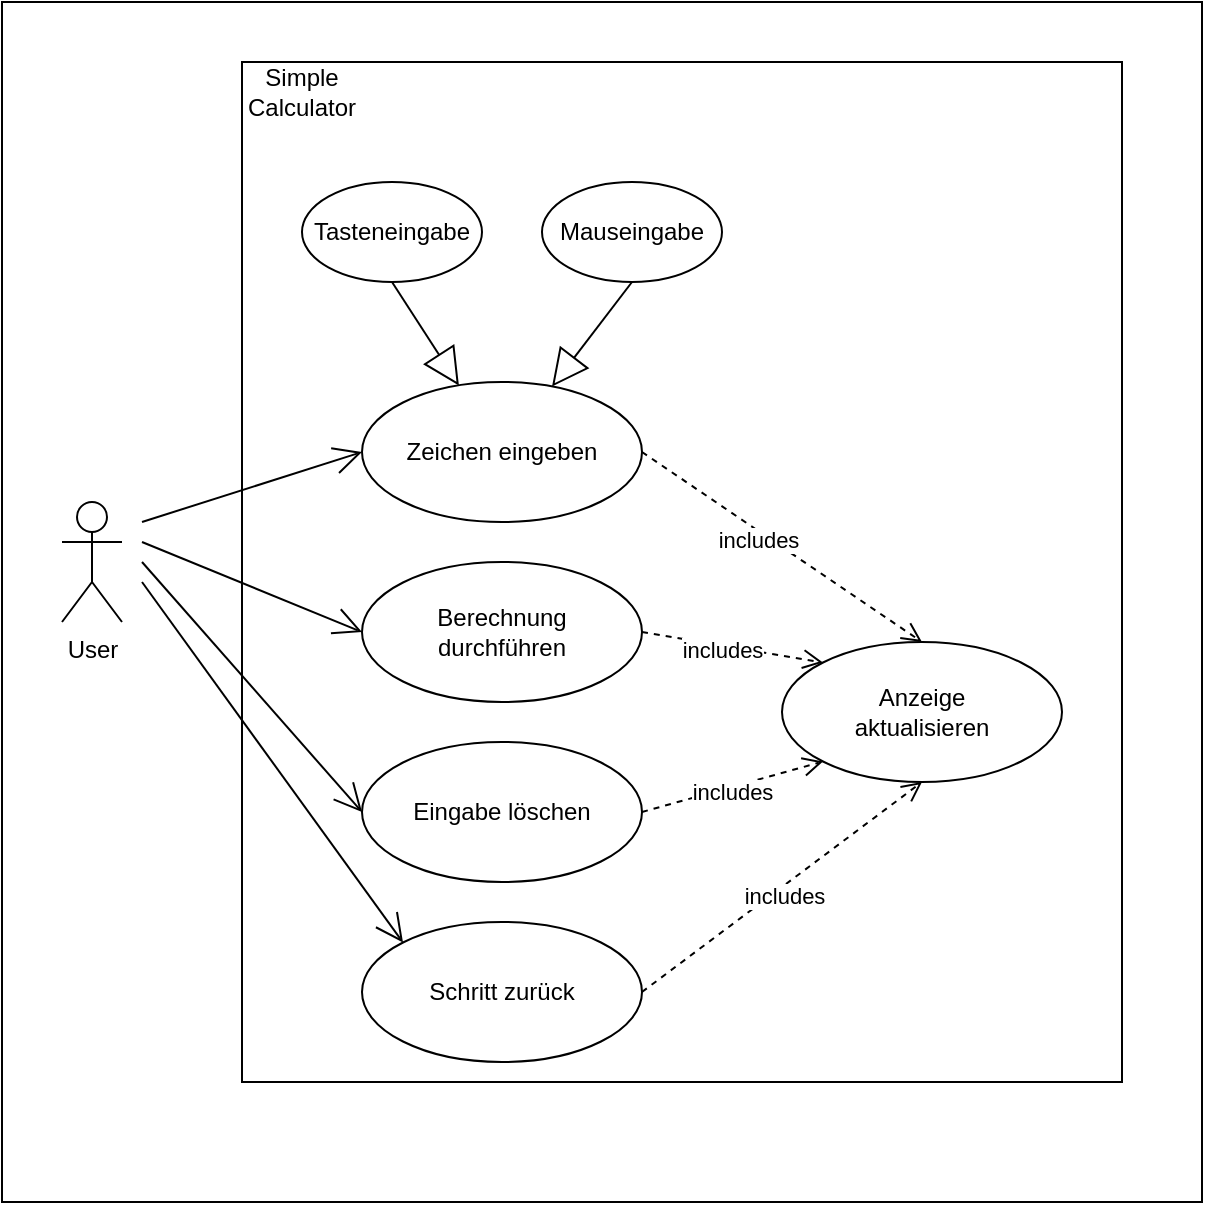 <mxfile version="16.5.1" type="device"><diagram id="whRpmUNCWf68LBSRkolP" name="Seite-1"><mxGraphModel dx="1102" dy="857" grid="1" gridSize="10" guides="1" tooltips="1" connect="1" arrows="1" fold="1" page="1" pageScale="1" pageWidth="850" pageHeight="1100" math="0" shadow="0"><root><mxCell id="0"/><mxCell id="1" parent="0"/><mxCell id="CXsN_xLylLn-HxBecuiv-25" value="" style="rounded=0;whiteSpace=wrap;html=1;" vertex="1" parent="1"><mxGeometry x="90" y="70" width="600" height="600" as="geometry"/></mxCell><mxCell id="CXsN_xLylLn-HxBecuiv-18" value="" style="rounded=0;whiteSpace=wrap;html=1;verticalAlign=bottom;" vertex="1" parent="1"><mxGeometry x="210" y="100" width="440" height="510" as="geometry"/></mxCell><mxCell id="CXsN_xLylLn-HxBecuiv-2" value="User" style="shape=umlActor;verticalLabelPosition=bottom;verticalAlign=top;html=1;" vertex="1" parent="1"><mxGeometry x="120" y="320" width="30" height="60" as="geometry"/></mxCell><mxCell id="CXsN_xLylLn-HxBecuiv-3" value="" style="endArrow=open;endFill=1;endSize=12;html=1;rounded=0;entryX=0;entryY=0.5;entryDx=0;entryDy=0;" edge="1" parent="1" target="CXsN_xLylLn-HxBecuiv-5"><mxGeometry width="160" relative="1" as="geometry"><mxPoint x="160" y="330" as="sourcePoint"/><mxPoint x="200" y="210" as="targetPoint"/></mxGeometry></mxCell><mxCell id="CXsN_xLylLn-HxBecuiv-5" value="Zeichen eingeben" style="ellipse;whiteSpace=wrap;html=1;" vertex="1" parent="1"><mxGeometry x="270" y="260" width="140" height="70" as="geometry"/></mxCell><mxCell id="CXsN_xLylLn-HxBecuiv-6" value="Berechnung &lt;br&gt;durchführen" style="ellipse;whiteSpace=wrap;html=1;" vertex="1" parent="1"><mxGeometry x="270" y="350" width="140" height="70" as="geometry"/></mxCell><mxCell id="CXsN_xLylLn-HxBecuiv-7" value="Eingabe löschen" style="ellipse;whiteSpace=wrap;html=1;" vertex="1" parent="1"><mxGeometry x="270" y="440" width="140" height="70" as="geometry"/></mxCell><mxCell id="CXsN_xLylLn-HxBecuiv-8" value="Schritt zurück" style="ellipse;whiteSpace=wrap;html=1;" vertex="1" parent="1"><mxGeometry x="270" y="530" width="140" height="70" as="geometry"/></mxCell><mxCell id="CXsN_xLylLn-HxBecuiv-9" value="" style="endArrow=open;endFill=1;endSize=12;html=1;rounded=0;entryX=0;entryY=0.5;entryDx=0;entryDy=0;" edge="1" parent="1" target="CXsN_xLylLn-HxBecuiv-6"><mxGeometry width="160" relative="1" as="geometry"><mxPoint x="160" y="340" as="sourcePoint"/><mxPoint x="500" y="420" as="targetPoint"/></mxGeometry></mxCell><mxCell id="CXsN_xLylLn-HxBecuiv-10" value="" style="endArrow=open;endFill=1;endSize=12;html=1;rounded=0;entryX=0;entryY=0.5;entryDx=0;entryDy=0;" edge="1" parent="1" target="CXsN_xLylLn-HxBecuiv-7"><mxGeometry width="160" relative="1" as="geometry"><mxPoint x="160" y="350" as="sourcePoint"/><mxPoint x="500" y="420" as="targetPoint"/></mxGeometry></mxCell><mxCell id="CXsN_xLylLn-HxBecuiv-11" value="" style="endArrow=open;endFill=1;endSize=12;html=1;rounded=0;entryX=0;entryY=0;entryDx=0;entryDy=0;" edge="1" parent="1" target="CXsN_xLylLn-HxBecuiv-8"><mxGeometry width="160" relative="1" as="geometry"><mxPoint x="160" y="360" as="sourcePoint"/><mxPoint x="500" y="420" as="targetPoint"/></mxGeometry></mxCell><mxCell id="CXsN_xLylLn-HxBecuiv-12" value="includes" style="html=1;verticalAlign=bottom;endArrow=open;dashed=1;endSize=8;rounded=0;entryX=0.5;entryY=1;entryDx=0;entryDy=0;exitX=1;exitY=0.5;exitDx=0;exitDy=0;" edge="1" parent="1" source="CXsN_xLylLn-HxBecuiv-8" target="CXsN_xLylLn-HxBecuiv-13"><mxGeometry x="-0.079" y="-11" relative="1" as="geometry"><mxPoint x="550" y="410" as="sourcePoint"/><mxPoint x="380" y="420" as="targetPoint"/><mxPoint as="offset"/></mxGeometry></mxCell><mxCell id="CXsN_xLylLn-HxBecuiv-13" value="Anzeige&lt;br&gt;aktualisieren" style="ellipse;whiteSpace=wrap;html=1;" vertex="1" parent="1"><mxGeometry x="480" y="390" width="140" height="70" as="geometry"/></mxCell><mxCell id="CXsN_xLylLn-HxBecuiv-15" value="includes" style="html=1;verticalAlign=bottom;endArrow=open;dashed=1;endSize=8;rounded=0;entryX=0;entryY=1;entryDx=0;entryDy=0;exitX=1;exitY=0.5;exitDx=0;exitDy=0;" edge="1" parent="1" source="CXsN_xLylLn-HxBecuiv-7" target="CXsN_xLylLn-HxBecuiv-13"><mxGeometry x="-0.079" y="-11" relative="1" as="geometry"><mxPoint x="420" y="505" as="sourcePoint"/><mxPoint x="560" y="390" as="targetPoint"/><mxPoint as="offset"/></mxGeometry></mxCell><mxCell id="CXsN_xLylLn-HxBecuiv-16" value="includes" style="html=1;verticalAlign=bottom;endArrow=open;dashed=1;endSize=8;rounded=0;entryX=0;entryY=0;entryDx=0;entryDy=0;exitX=1;exitY=0.5;exitDx=0;exitDy=0;" edge="1" parent="1" source="CXsN_xLylLn-HxBecuiv-6" target="CXsN_xLylLn-HxBecuiv-13"><mxGeometry x="-0.079" y="-11" relative="1" as="geometry"><mxPoint x="430" y="515" as="sourcePoint"/><mxPoint x="570" y="400" as="targetPoint"/><mxPoint as="offset"/></mxGeometry></mxCell><mxCell id="CXsN_xLylLn-HxBecuiv-17" value="includes" style="html=1;verticalAlign=bottom;endArrow=open;dashed=1;endSize=8;rounded=0;entryX=0.5;entryY=0;entryDx=0;entryDy=0;exitX=1;exitY=0.5;exitDx=0;exitDy=0;" edge="1" parent="1" source="CXsN_xLylLn-HxBecuiv-5" target="CXsN_xLylLn-HxBecuiv-13"><mxGeometry x="-0.079" y="-11" relative="1" as="geometry"><mxPoint x="440" y="525" as="sourcePoint"/><mxPoint x="580" y="410" as="targetPoint"/><mxPoint as="offset"/></mxGeometry></mxCell><mxCell id="CXsN_xLylLn-HxBecuiv-20" value="Simple Calculator" style="text;html=1;strokeColor=none;fillColor=none;align=center;verticalAlign=middle;whiteSpace=wrap;rounded=0;" vertex="1" parent="1"><mxGeometry x="210" y="100" width="60" height="30" as="geometry"/></mxCell><mxCell id="CXsN_xLylLn-HxBecuiv-21" value="Tasteneingabe" style="ellipse;whiteSpace=wrap;html=1;" vertex="1" parent="1"><mxGeometry x="240" y="160" width="90" height="50" as="geometry"/></mxCell><mxCell id="CXsN_xLylLn-HxBecuiv-22" value="Mauseingabe" style="ellipse;whiteSpace=wrap;html=1;" vertex="1" parent="1"><mxGeometry x="360" y="160" width="90" height="50" as="geometry"/></mxCell><mxCell id="CXsN_xLylLn-HxBecuiv-23" value="" style="endArrow=block;endSize=16;endFill=0;html=1;rounded=0;exitX=0.5;exitY=1;exitDx=0;exitDy=0;" edge="1" parent="1" source="CXsN_xLylLn-HxBecuiv-21" target="CXsN_xLylLn-HxBecuiv-5"><mxGeometry width="160" relative="1" as="geometry"><mxPoint x="480" y="410" as="sourcePoint"/><mxPoint x="500" y="410" as="targetPoint"/></mxGeometry></mxCell><mxCell id="CXsN_xLylLn-HxBecuiv-24" value="" style="endArrow=block;endSize=16;endFill=0;html=1;rounded=0;exitX=0.5;exitY=1;exitDx=0;exitDy=0;" edge="1" parent="1" source="CXsN_xLylLn-HxBecuiv-22" target="CXsN_xLylLn-HxBecuiv-5"><mxGeometry width="160" relative="1" as="geometry"><mxPoint x="295" y="220" as="sourcePoint"/><mxPoint x="300.503" y="280.251" as="targetPoint"/></mxGeometry></mxCell></root></mxGraphModel></diagram></mxfile>